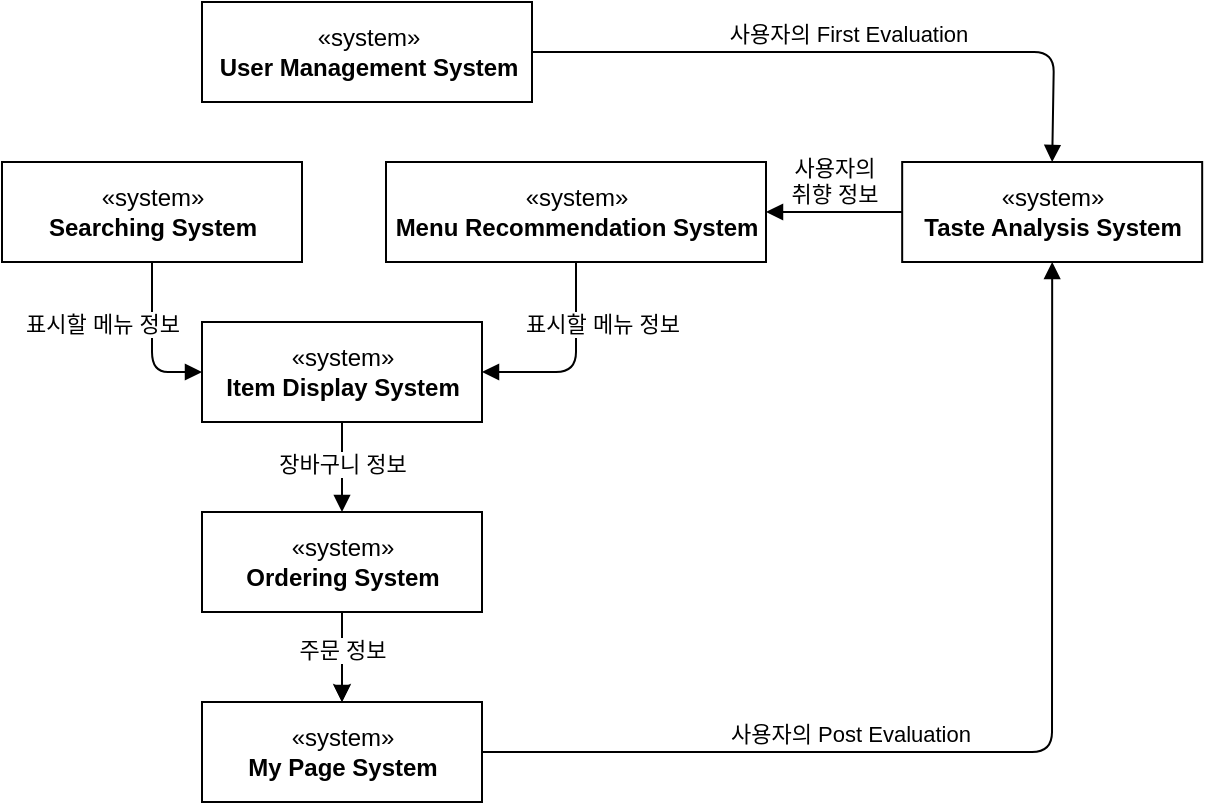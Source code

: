 <mxfile version="10.6.7" type="device"><diagram id="Mgy8GIkuFgJIubzEdAp8" name="Page-1"><mxGraphModel dx="1073" dy="418" grid="1" gridSize="10" guides="1" tooltips="1" connect="1" arrows="1" fold="1" page="1" pageScale="1" pageWidth="827" pageHeight="1169" math="0" shadow="0"><root><mxCell id="0"/><mxCell id="1" parent="0"/><mxCell id="RaoVyB4byCCkdwhh219R-2" value="«system»&lt;br&gt;&lt;b&gt;Taste Analysis System&lt;/b&gt;" style="html=1;" vertex="1" parent="1"><mxGeometry x="490.088" y="120" width="150" height="50" as="geometry"/></mxCell><mxCell id="RaoVyB4byCCkdwhh219R-5" value="«system»&lt;br&gt;&lt;b&gt;Item Display System&lt;/b&gt;" style="html=1;" vertex="1" parent="1"><mxGeometry x="140" y="200" width="140" height="50" as="geometry"/></mxCell><mxCell id="RaoVyB4byCCkdwhh219R-6" value="«system»&lt;br&gt;&lt;b&gt;Menu Recommendation System&lt;/b&gt;" style="html=1;" vertex="1" parent="1"><mxGeometry x="232" y="120" width="190" height="50" as="geometry"/></mxCell><mxCell id="RaoVyB4byCCkdwhh219R-7" value="«system»&lt;br&gt;&lt;b&gt;Searching System&lt;/b&gt;" style="html=1;" vertex="1" parent="1"><mxGeometry x="40" y="120" width="150" height="50" as="geometry"/></mxCell><mxCell id="RaoVyB4byCCkdwhh219R-20" value="" style="edgeStyle=orthogonalEdgeStyle;rounded=0;orthogonalLoop=1;jettySize=auto;html=1;" edge="1" parent="1" source="RaoVyB4byCCkdwhh219R-9" target="RaoVyB4byCCkdwhh219R-10"><mxGeometry relative="1" as="geometry"/></mxCell><mxCell id="RaoVyB4byCCkdwhh219R-9" value="«system»&lt;br&gt;&lt;b&gt;Ordering System&lt;/b&gt;" style="html=1;" vertex="1" parent="1"><mxGeometry x="140" y="295" width="140" height="50" as="geometry"/></mxCell><mxCell id="RaoVyB4byCCkdwhh219R-10" value="«system»&lt;br&gt;&lt;b&gt;My Page System&lt;/b&gt;" style="html=1;" vertex="1" parent="1"><mxGeometry x="140" y="390" width="140" height="50" as="geometry"/></mxCell><mxCell id="RaoVyB4byCCkdwhh219R-11" value="«system»&lt;br&gt;&lt;b&gt;User Management System&lt;/b&gt;" style="html=1;" vertex="1" parent="1"><mxGeometry x="140" y="40" width="165" height="50" as="geometry"/></mxCell><mxCell id="RaoVyB4byCCkdwhh219R-12" value="사용자의 First Evaluation" style="html=1;verticalAlign=bottom;endArrow=block;exitX=1;exitY=0.5;exitDx=0;exitDy=0;entryX=0.5;entryY=0;entryDx=0;entryDy=0;" edge="1" parent="1" source="RaoVyB4byCCkdwhh219R-11" target="RaoVyB4byCCkdwhh219R-2"><mxGeometry width="80" relative="1" as="geometry"><mxPoint x="490" y="-70" as="sourcePoint"/><mxPoint x="570" y="-70" as="targetPoint"/><Array as="points"><mxPoint x="566" y="65"/></Array></mxGeometry></mxCell><mxCell id="RaoVyB4byCCkdwhh219R-13" value="사용자의 Post Evaluation" style="html=1;verticalAlign=bottom;endArrow=block;exitX=1;exitY=0.5;exitDx=0;exitDy=0;entryX=0.5;entryY=1;entryDx=0;entryDy=0;" edge="1" parent="1" source="RaoVyB4byCCkdwhh219R-10" target="RaoVyB4byCCkdwhh219R-2"><mxGeometry x="-0.305" width="80" relative="1" as="geometry"><mxPoint x="375" y="440" as="sourcePoint"/><mxPoint x="455" y="440" as="targetPoint"/><Array as="points"><mxPoint x="565" y="415"/></Array><mxPoint as="offset"/></mxGeometry></mxCell><mxCell id="RaoVyB4byCCkdwhh219R-14" value="사용자의&lt;br&gt;취향 정보" style="html=1;verticalAlign=bottom;endArrow=block;exitX=0;exitY=0.5;exitDx=0;exitDy=0;entryX=1;entryY=0.5;entryDx=0;entryDy=0;" edge="1" parent="1" source="RaoVyB4byCCkdwhh219R-2" target="RaoVyB4byCCkdwhh219R-6"><mxGeometry width="80" relative="1" as="geometry"><mxPoint x="470" y="90" as="sourcePoint"/><mxPoint x="550" y="90" as="targetPoint"/></mxGeometry></mxCell><mxCell id="RaoVyB4byCCkdwhh219R-15" value="표시할 메뉴 정보" style="html=1;verticalAlign=bottom;endArrow=block;exitX=0.5;exitY=1;exitDx=0;exitDy=0;entryX=0;entryY=0.5;entryDx=0;entryDy=0;" edge="1" parent="1" source="RaoVyB4byCCkdwhh219R-7" target="RaoVyB4byCCkdwhh219R-5"><mxGeometry x="-0.002" y="-25" width="80" relative="1" as="geometry"><mxPoint x="200" y="170" as="sourcePoint"/><mxPoint x="280" y="170" as="targetPoint"/><Array as="points"><mxPoint x="115" y="225"/><mxPoint x="131" y="225"/></Array><mxPoint as="offset"/></mxGeometry></mxCell><mxCell id="RaoVyB4byCCkdwhh219R-16" value="표시할 메뉴 정보" style="html=1;verticalAlign=bottom;endArrow=block;exitX=0.5;exitY=1;exitDx=0;exitDy=0;entryX=1;entryY=0.5;entryDx=0;entryDy=0;" edge="1" parent="1" source="RaoVyB4byCCkdwhh219R-6" target="RaoVyB4byCCkdwhh219R-5"><mxGeometry x="-0.221" y="13" width="80" relative="1" as="geometry"><mxPoint x="390" y="220" as="sourcePoint"/><mxPoint x="470" y="220" as="targetPoint"/><Array as="points"><mxPoint x="327" y="225"/></Array><mxPoint as="offset"/></mxGeometry></mxCell><mxCell id="RaoVyB4byCCkdwhh219R-18" value="장바구니 정보" style="html=1;verticalAlign=bottom;endArrow=block;exitX=0.5;exitY=1;exitDx=0;exitDy=0;entryX=0.5;entryY=0;entryDx=0;entryDy=0;" edge="1" parent="1" source="RaoVyB4byCCkdwhh219R-5" target="RaoVyB4byCCkdwhh219R-9"><mxGeometry x="0.336" width="80" relative="1" as="geometry"><mxPoint x="400" y="290" as="sourcePoint"/><mxPoint x="480" y="290" as="targetPoint"/><mxPoint as="offset"/></mxGeometry></mxCell><mxCell id="RaoVyB4byCCkdwhh219R-19" value="주문 정보" style="html=1;verticalAlign=bottom;endArrow=block;entryX=0.5;entryY=0;entryDx=0;entryDy=0;" edge="1" parent="1" target="RaoVyB4byCCkdwhh219R-10"><mxGeometry x="-0.769" width="80" relative="1" as="geometry"><mxPoint x="210" y="370" as="sourcePoint"/><mxPoint x="390" y="380" as="targetPoint"/><mxPoint as="offset"/></mxGeometry></mxCell></root></mxGraphModel></diagram></mxfile>